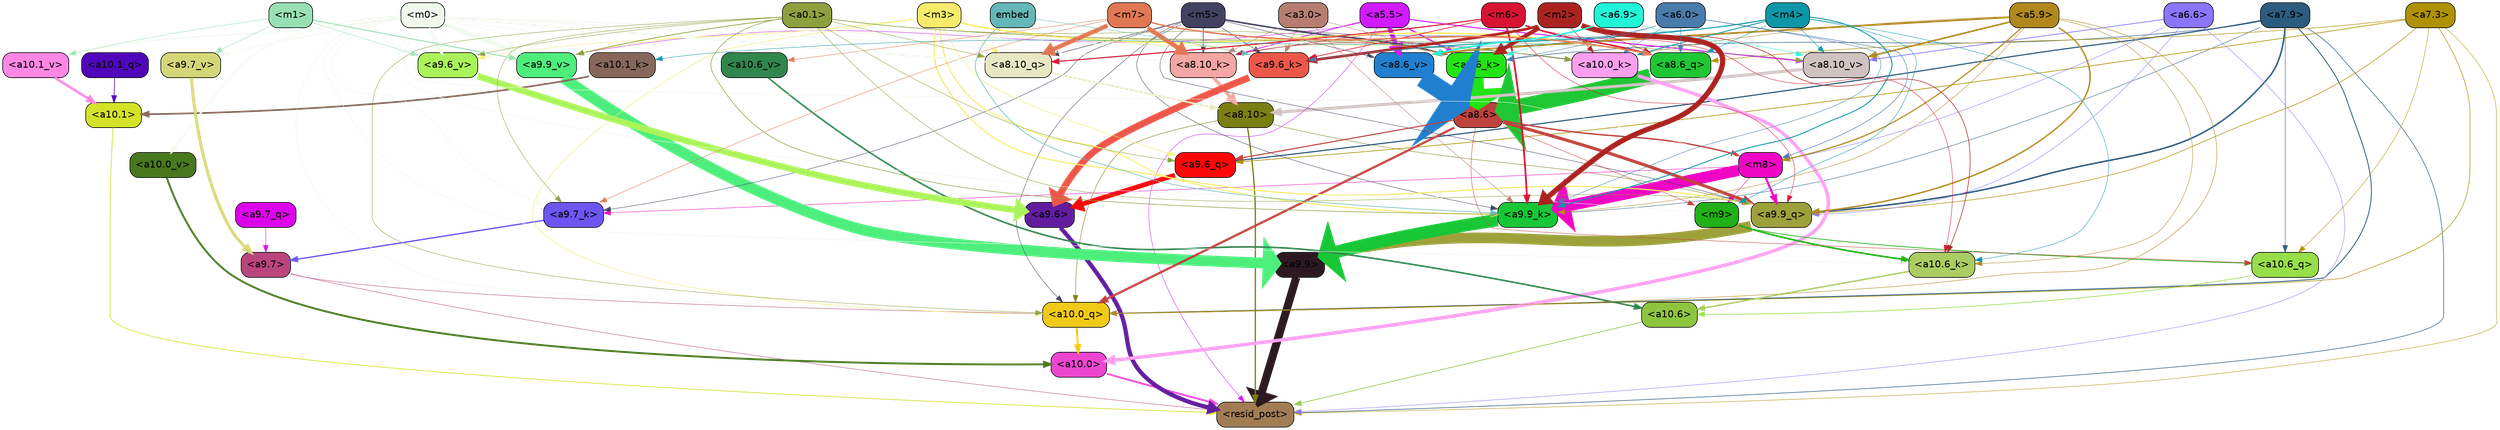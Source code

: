 strict digraph "" {
	graph [bgcolor=transparent,
		layout=dot,
		overlap=false,
		splines=true
	];
	"<a10.6>"	[color=black,
		fillcolor="#8ec53f",
		fontname=Helvetica,
		shape=box,
		style="filled, rounded"];
	"<resid_post>"	[color=black,
		fillcolor="#a27d54",
		fontname=Helvetica,
		shape=box,
		style="filled, rounded"];
	"<a10.6>" -> "<resid_post>"	[color="#8ec53f",
		penwidth=0.9498605728149414];
	"<a10.1>"	[color=black,
		fillcolor="#d4e327",
		fontname=Helvetica,
		shape=box,
		style="filled, rounded"];
	"<a10.1>" -> "<resid_post>"	[color="#d4e327",
		penwidth=1.0084514617919922];
	"<a10.0>"	[color=black,
		fillcolor="#ec46d0",
		fontname=Helvetica,
		shape=box,
		style="filled, rounded"];
	"<a10.0>" -> "<resid_post>"	[color="#ec46d0",
		penwidth=2.5814952850341797];
	"<a9.9>"	[color=black,
		fillcolor="#2d1922",
		fontname=Helvetica,
		shape=box,
		style="filled, rounded"];
	"<a9.9>" -> "<resid_post>"	[color="#2d1922",
		penwidth=11.610888481140137];
	"<a9.7>"	[color=black,
		fillcolor="#b9457c",
		fontname=Helvetica,
		shape=box,
		style="filled, rounded"];
	"<a9.7>" -> "<resid_post>"	[color="#b9457c",
		penwidth=0.6];
	"<a10.0_q>"	[color=black,
		fillcolor="#f0ca17",
		fontname=Helvetica,
		shape=box,
		style="filled, rounded"];
	"<a9.7>" -> "<a10.0_q>"	[color="#b9457c",
		penwidth=0.6];
	"<a9.6>"	[color=black,
		fillcolor="#621d9f",
		fontname=Helvetica,
		shape=box,
		style="filled, rounded"];
	"<a9.6>" -> "<resid_post>"	[color="#621d9f",
		penwidth=6.121421813964844];
	"<a8.10>"	[color=black,
		fillcolor="#7b7e12",
		fontname=Helvetica,
		shape=box,
		style="filled, rounded"];
	"<a8.10>" -> "<resid_post>"	[color="#7b7e12",
		penwidth=1.7841739654541016];
	"<a8.10>" -> "<a10.0_q>"	[color="#7b7e12",
		penwidth=0.6612663269042969];
	"<a9.9_q>"	[color=black,
		fillcolor="#9da13b",
		fontname=Helvetica,
		shape=box,
		style="filled, rounded"];
	"<a8.10>" -> "<a9.9_q>"	[color="#7b7e12",
		penwidth=0.6];
	"<a7.9>"	[color=black,
		fillcolor="#2b5b7e",
		fontname=Helvetica,
		shape=box,
		style="filled, rounded"];
	"<a7.9>" -> "<resid_post>"	[color="#2b5b7e",
		penwidth=0.8109169006347656];
	"<a10.6_q>"	[color=black,
		fillcolor="#97de49",
		fontname=Helvetica,
		shape=box,
		style="filled, rounded"];
	"<a7.9>" -> "<a10.6_q>"	[color="#2b5b7e",
		penwidth=0.6];
	"<a7.9>" -> "<a10.0_q>"	[color="#2b5b7e",
		penwidth=1.19378662109375];
	"<a7.9>" -> "<a9.9_q>"	[color="#2b5b7e",
		penwidth=2.1764984130859375];
	"<a9.6_q>"	[color=black,
		fillcolor="#fb0909",
		fontname=Helvetica,
		shape=box,
		style="filled, rounded"];
	"<a7.9>" -> "<a9.6_q>"	[color="#2b5b7e",
		penwidth=1.6184196472167969];
	"<a9.9_k>"	[color=black,
		fillcolor="#18c736",
		fontname=Helvetica,
		shape=box,
		style="filled, rounded"];
	"<a7.9>" -> "<a9.9_k>"	[color="#2b5b7e",
		penwidth=0.6];
	"<a8.6_k>"	[color=black,
		fillcolor="#21e415",
		fontname=Helvetica,
		shape=box,
		style="filled, rounded"];
	"<a7.9>" -> "<a8.6_k>"	[color="#2b5b7e",
		penwidth=0.7570610046386719];
	"<a7.3>"	[color=black,
		fillcolor="#af9203",
		fontname=Helvetica,
		shape=box,
		style="filled, rounded"];
	"<a7.3>" -> "<resid_post>"	[color="#af9203",
		penwidth=0.6];
	"<a7.3>" -> "<a10.6_q>"	[color="#af9203",
		penwidth=0.6];
	"<a7.3>" -> "<a10.0_q>"	[color="#af9203",
		penwidth=0.8208656311035156];
	"<a7.3>" -> "<a9.9_q>"	[color="#af9203",
		penwidth=0.8119163513183594];
	"<a7.3>" -> "<a9.6_q>"	[color="#af9203",
		penwidth=0.9649925231933594];
	"<a8.6_q>"	[color=black,
		fillcolor="#1fc734",
		fontname=Helvetica,
		shape=box,
		style="filled, rounded"];
	"<a7.3>" -> "<a8.6_q>"	[color="#af9203",
		penwidth=0.7801322937011719];
	"<a6.6>"	[color=black,
		fillcolor="#8a75fb",
		fontname=Helvetica,
		shape=box,
		style="filled, rounded"];
	"<a6.6>" -> "<resid_post>"	[color="#8a75fb",
		penwidth=0.6];
	"<m8>"	[color=black,
		fillcolor="#ef06c4",
		fontname=Helvetica,
		shape=box,
		style="filled, rounded"];
	"<a6.6>" -> "<m8>"	[color="#8a75fb",
		penwidth=0.6];
	"<a6.6>" -> "<a9.9_q>"	[color="#8a75fb",
		penwidth=0.6];
	"<a8.10_v>"	[color=black,
		fillcolor="#d1c2c2",
		fontname=Helvetica,
		shape=box,
		style="filled, rounded"];
	"<a6.6>" -> "<a8.10_v>"	[color="#8a75fb",
		penwidth=1.0661506652832031];
	"<a5.5>"	[color=black,
		fillcolor="#d11aff",
		fontname=Helvetica,
		shape=box,
		style="filled, rounded"];
	"<a5.5>" -> "<resid_post>"	[color="#d11aff",
		penwidth=0.6];
	"<a9.9_v>"	[color=black,
		fillcolor="#4eee7d",
		fontname=Helvetica,
		shape=box,
		style="filled, rounded"];
	"<a5.5>" -> "<a9.9_v>"	[color="#d11aff",
		penwidth=0.6];
	"<a8.10_k>"	[color=black,
		fillcolor="#f3a6a3",
		fontname=Helvetica,
		shape=box,
		style="filled, rounded"];
	"<a5.5>" -> "<a8.10_k>"	[color="#d11aff",
		penwidth=1.1390800476074219];
	"<a5.5>" -> "<a8.6_k>"	[color="#d11aff",
		penwidth=2.00030517578125];
	"<a5.5>" -> "<a8.10_v>"	[color="#d11aff",
		penwidth=1.4206085205078125];
	"<a8.6_v>"	[color=black,
		fillcolor="#217fcf",
		fontname=Helvetica,
		shape=box,
		style="filled, rounded"];
	"<a5.5>" -> "<a8.6_v>"	[color="#d11aff",
		penwidth=6.534294128417969];
	"<a10.6_q>" -> "<a10.6>"	[color="#97de49",
		penwidth=0.9244728088378906];
	"<a10.1_q>"	[color=black,
		fillcolor="#5106bc",
		fontname=Helvetica,
		shape=box,
		style="filled, rounded"];
	"<a10.1_q>" -> "<a10.1>"	[color="#5106bc",
		penwidth=0.9268798828125];
	"<a10.0_q>" -> "<a10.0>"	[color="#f0ca17",
		penwidth=2.905670166015625];
	"<a10.6_k>"	[color=black,
		fillcolor="#abcc62",
		fontname=Helvetica,
		shape=box,
		style="filled, rounded"];
	"<a10.6_k>" -> "<a10.6>"	[color="#abcc62",
		penwidth=2.0319366455078125];
	"<a10.1_k>"	[color=black,
		fillcolor="#86675a",
		fontname=Helvetica,
		shape=box,
		style="filled, rounded"];
	"<a10.1_k>" -> "<a10.1>"	[color="#86675a",
		penwidth=2.4037628173828125];
	"<a10.0_k>"	[color=black,
		fillcolor="#fba0ef",
		fontname=Helvetica,
		shape=box,
		style="filled, rounded"];
	"<a10.0_k>" -> "<a10.0>"	[color="#fba0ef",
		penwidth=4.9319305419921875];
	"<a10.6_v>"	[color=black,
		fillcolor="#31864d",
		fontname=Helvetica,
		shape=box,
		style="filled, rounded"];
	"<a10.6_v>" -> "<a10.6>"	[color="#31864d",
		penwidth=2.290935516357422];
	"<a10.1_v>"	[color=black,
		fillcolor="#ff87e4",
		fontname=Helvetica,
		shape=box,
		style="filled, rounded"];
	"<a10.1_v>" -> "<a10.1>"	[color="#ff87e4",
		penwidth=3.6398468017578125];
	"<a10.0_v>"	[color=black,
		fillcolor="#49781f",
		fontname=Helvetica,
		shape=box,
		style="filled, rounded"];
	"<a10.0_v>" -> "<a10.0>"	[color="#49781f",
		penwidth=2.7666168212890625];
	"<m9>"	[color=black,
		fillcolor="#21b017",
		fontname=Helvetica,
		shape=box,
		style="filled, rounded"];
	"<m9>" -> "<a10.6_q>"	[color="#21b017",
		penwidth=1.0384025573730469];
	"<m9>" -> "<a10.6_k>"	[color="#21b017",
		penwidth=2.371124267578125];
	"<a8.6>"	[color=black,
		fillcolor="#bf423d",
		fontname=Helvetica,
		shape=box,
		style="filled, rounded"];
	"<a8.6>" -> "<a10.6_q>"	[color="#bf423d",
		penwidth=0.6];
	"<a8.6>" -> "<a10.0_q>"	[color="#bf423d",
		penwidth=3.1841888427734375];
	"<a8.6>" -> "<m9>"	[color="#bf423d",
		penwidth=0.6];
	"<a8.6>" -> "<m8>"	[color="#bf423d",
		penwidth=1.972564697265625];
	"<a8.6>" -> "<a9.9_q>"	[color="#bf423d",
		penwidth=4.482503890991211];
	"<a8.6>" -> "<a9.6_q>"	[color="#bf423d",
		penwidth=1.515838623046875];
	"<m5>"	[color=black,
		fillcolor="#424161",
		fontname=Helvetica,
		shape=box,
		style="filled, rounded"];
	"<m5>" -> "<a10.0_q>"	[color="#424161",
		penwidth=0.6];
	"<m5>" -> "<a10.0_k>"	[color="#424161",
		penwidth=0.6];
	"<m5>" -> "<a9.9_q>"	[color="#424161",
		penwidth=0.6];
	"<m5>" -> "<a9.9_k>"	[color="#424161",
		penwidth=0.6];
	"<a9.7_k>"	[color=black,
		fillcolor="#6c55f1",
		fontname=Helvetica,
		shape=box,
		style="filled, rounded"];
	"<m5>" -> "<a9.7_k>"	[color="#424161",
		penwidth=0.6];
	"<a9.6_k>"	[color=black,
		fillcolor="#ed574a",
		fontname=Helvetica,
		shape=box,
		style="filled, rounded"];
	"<m5>" -> "<a9.6_k>"	[color="#424161",
		penwidth=0.7197036743164062];
	"<a8.10_q>"	[color=black,
		fillcolor="#e8e7c3",
		fontname=Helvetica,
		shape=box,
		style="filled, rounded"];
	"<m5>" -> "<a8.10_q>"	[color="#424161",
		penwidth=0.7198371887207031];
	"<m5>" -> "<a8.6_q>"	[color="#424161",
		penwidth=0.6];
	"<m5>" -> "<a8.10_k>"	[color="#424161",
		penwidth=0.9238471984863281];
	"<m5>" -> "<a8.6_k>"	[color="#424161",
		penwidth=2.1219520568847656];
	"<m5>" -> "<a8.6_v>"	[color="#424161",
		penwidth=0.6];
	"<a5.9>"	[color=black,
		fillcolor="#b0881e",
		fontname=Helvetica,
		shape=box,
		style="filled, rounded"];
	"<a5.9>" -> "<a10.0_q>"	[color="#b0881e",
		penwidth=0.6463394165039062];
	"<a5.9>" -> "<a10.6_k>"	[color="#b0881e",
		penwidth=0.6];
	"<a5.9>" -> "<a10.0_k>"	[color="#b0881e",
		penwidth=0.6];
	"<a5.9>" -> "<m8>"	[color="#b0881e",
		penwidth=1.6550712585449219];
	"<a5.9>" -> "<a9.9_q>"	[color="#b0881e",
		penwidth=2.019031524658203];
	"<a5.9>" -> "<a9.9_k>"	[color="#b0881e",
		penwidth=0.6];
	"<a5.9>" -> "<a8.10_v>"	[color="#b0881e",
		penwidth=2.2765426635742188];
	"<a5.9>" -> "<a8.6_v>"	[color="#b0881e",
		penwidth=2.4934005737304688];
	"<m3>"	[color=black,
		fillcolor="#f6eb6a",
		fontname=Helvetica,
		shape=box,
		style="filled, rounded"];
	"<m3>" -> "<a10.0_q>"	[color="#f6eb6a",
		penwidth=0.6597442626953125];
	"<m3>" -> "<a10.0_k>"	[color="#f6eb6a",
		penwidth=0.6506614685058594];
	"<m3>" -> "<a9.9_q>"	[color="#f6eb6a",
		penwidth=1.6276321411132812];
	"<m3>" -> "<a9.6_q>"	[color="#f6eb6a",
		penwidth=0.6724472045898438];
	"<m3>" -> "<a9.9_k>"	[color="#f6eb6a",
		penwidth=1.4574642181396484];
	"<m3>" -> "<a9.6_k>"	[color="#f6eb6a",
		penwidth=0.6];
	"<m3>" -> "<a9.9_v>"	[color="#f6eb6a",
		penwidth=0.6589469909667969];
	"<a9.6_v>"	[color=black,
		fillcolor="#abf35a",
		fontname=Helvetica,
		shape=box,
		style="filled, rounded"];
	"<m3>" -> "<a9.6_v>"	[color="#f6eb6a",
		penwidth=0.6];
	"<m3>" -> "<a8.10_q>"	[color="#f6eb6a",
		penwidth=0.6];
	"<m3>" -> "<a8.6_q>"	[color="#f6eb6a",
		penwidth=2.1676406860351562];
	"<m0>"	[color=black,
		fillcolor="#effaec",
		fontname=Helvetica,
		shape=box,
		style="filled, rounded"];
	"<m0>" -> "<a10.0_q>"	[color="#effaec",
		penwidth=0.6];
	"<m0>" -> "<a10.6_k>"	[color="#effaec",
		penwidth=0.6];
	"<m0>" -> "<a10.1_k>"	[color="#effaec",
		penwidth=0.6];
	"<m0>" -> "<a10.6_v>"	[color="#effaec",
		penwidth=0.6];
	"<m0>" -> "<a10.1_v>"	[color="#effaec",
		penwidth=1.3360328674316406];
	"<m0>" -> "<a10.0_v>"	[color="#effaec",
		penwidth=2.4083595275878906];
	"<m0>" -> "<m9>"	[color="#effaec",
		penwidth=0.6];
	"<m0>" -> "<m8>"	[color="#effaec",
		penwidth=0.6];
	"<m0>" -> "<a9.7_k>"	[color="#effaec",
		penwidth=0.6];
	"<m0>" -> "<a9.6_k>"	[color="#effaec",
		penwidth=0.6];
	"<m0>" -> "<a9.9_v>"	[color="#effaec",
		penwidth=7.537467956542969];
	"<a9.7_v>"	[color=black,
		fillcolor="#d5d678",
		fontname=Helvetica,
		shape=box,
		style="filled, rounded"];
	"<m0>" -> "<a9.7_v>"	[color="#effaec",
		penwidth=0.8575286865234375];
	"<m0>" -> "<a9.6_v>"	[color="#effaec",
		penwidth=4.1688385009765625];
	"<m0>" -> "<a8.10_q>"	[color="#effaec",
		penwidth=2.3761940002441406];
	"<m0>" -> "<a8.10_k>"	[color="#effaec",
		penwidth=0.9220962524414062];
	"<m0>" -> "<a8.6_v>"	[color="#effaec",
		penwidth=0.6];
	"<a0.1>"	[color=black,
		fillcolor="#8e9f3d",
		fontname=Helvetica,
		shape=box,
		style="filled, rounded"];
	"<a0.1>" -> "<a10.0_q>"	[color="#8e9f3d",
		penwidth=0.6];
	"<a0.1>" -> "<a10.0_k>"	[color="#8e9f3d",
		penwidth=0.6768684387207031];
	"<a0.1>" -> "<a9.9_q>"	[color="#8e9f3d",
		penwidth=0.6];
	"<a0.1>" -> "<a9.6_q>"	[color="#8e9f3d",
		penwidth=0.6];
	"<a0.1>" -> "<a9.9_k>"	[color="#8e9f3d",
		penwidth=0.81341552734375];
	"<a0.1>" -> "<a9.7_k>"	[color="#8e9f3d",
		penwidth=0.6];
	"<a0.1>" -> "<a9.9_v>"	[color="#8e9f3d",
		penwidth=1.062591552734375];
	"<a0.1>" -> "<a9.6_v>"	[color="#8e9f3d",
		penwidth=0.6];
	"<a0.1>" -> "<a8.10_q>"	[color="#8e9f3d",
		penwidth=0.6];
	"<a0.1>" -> "<a8.6_k>"	[color="#8e9f3d",
		penwidth=0.6];
	"<a0.1>" -> "<a8.10_v>"	[color="#8e9f3d",
		penwidth=0.6];
	"<m6>"	[color=black,
		fillcolor="#d81332",
		fontname=Helvetica,
		shape=box,
		style="filled, rounded"];
	"<m6>" -> "<a10.6_k>"	[color="#d81332",
		penwidth=0.6];
	"<m6>" -> "<a9.9_q>"	[color="#d81332",
		penwidth=0.6];
	"<m6>" -> "<a9.9_k>"	[color="#d81332",
		penwidth=2.533975601196289];
	"<m6>" -> "<a9.6_k>"	[color="#d81332",
		penwidth=0.9471282958984375];
	"<m6>" -> "<a8.10_q>"	[color="#d81332",
		penwidth=1.4854621887207031];
	"<m6>" -> "<a8.6_q>"	[color="#d81332",
		penwidth=2.0796165466308594];
	"<m6>" -> "<a8.10_k>"	[color="#d81332",
		penwidth=0.6];
	"<m4>"	[color=black,
		fillcolor="#0d97a7",
		fontname=Helvetica,
		shape=box,
		style="filled, rounded"];
	"<m4>" -> "<a10.6_k>"	[color="#0d97a7",
		penwidth=0.6];
	"<m4>" -> "<a10.1_k>"	[color="#0d97a7",
		penwidth=0.6];
	"<m4>" -> "<a10.0_k>"	[color="#0d97a7",
		penwidth=1.230804443359375];
	"<m4>" -> "<m9>"	[color="#0d97a7",
		penwidth=0.6];
	"<m4>" -> "<a9.9_k>"	[color="#0d97a7",
		penwidth=1.3186264038085938];
	"<m4>" -> "<a9.6_k>"	[color="#0d97a7",
		penwidth=1.3722038269042969];
	"<m4>" -> "<a8.6_q>"	[color="#0d97a7",
		penwidth=0.6];
	"<m4>" -> "<a8.10_v>"	[color="#0d97a7",
		penwidth=0.6];
	"<m2>"	[color=black,
		fillcolor="#ab2320",
		fontname=Helvetica,
		shape=box,
		style="filled, rounded"];
	"<m2>" -> "<a10.6_k>"	[color="#ab2320",
		penwidth=0.8380241394042969];
	"<m2>" -> "<a10.0_k>"	[color="#ab2320",
		penwidth=0.6622200012207031];
	"<m2>" -> "<a9.9_k>"	[color="#ab2320",
		penwidth=7.476325988769531];
	"<m2>" -> "<a9.6_k>"	[color="#ab2320",
		penwidth=3.761505126953125];
	"<m2>" -> "<a8.6_q>"	[color="#ab2320",
		penwidth=0.6];
	"<m2>" -> "<a8.10_k>"	[color="#ab2320",
		penwidth=0.6];
	"<m2>" -> "<a8.6_k>"	[color="#ab2320",
		penwidth=5.699577331542969];
	"<a6.0>"	[color=black,
		fillcolor="#497bab",
		fontname=Helvetica,
		shape=box,
		style="filled, rounded"];
	"<a6.0>" -> "<a10.0_k>"	[color="#497bab",
		penwidth=0.6];
	"<a6.0>" -> "<m8>"	[color="#497bab",
		penwidth=0.7418403625488281];
	"<a6.0>" -> "<a9.9_k>"	[color="#497bab",
		penwidth=0.6];
	"<a6.0>" -> "<a9.6_k>"	[color="#497bab",
		penwidth=0.6];
	"<a6.0>" -> "<a8.6_q>"	[color="#497bab",
		penwidth=0.6];
	"<a6.0>" -> "<a8.6_k>"	[color="#497bab",
		penwidth=0.6];
	"<m7>"	[color=black,
		fillcolor="#e17853",
		fontname=Helvetica,
		shape=box,
		style="filled, rounded"];
	"<m7>" -> "<a10.6_v>"	[color="#e17853",
		penwidth=0.6];
	"<m7>" -> "<a9.7_k>"	[color="#e17853",
		penwidth=0.6];
	"<m7>" -> "<a8.10_q>"	[color="#e17853",
		penwidth=6.2237091064453125];
	"<m7>" -> "<a8.6_q>"	[color="#e17853",
		penwidth=1.9677276611328125];
	"<m7>" -> "<a8.10_k>"	[color="#e17853",
		penwidth=6.505390167236328];
	"<m7>" -> "<a8.6_k>"	[color="#e17853",
		penwidth=0.6821136474609375];
	"<m1>"	[color=black,
		fillcolor="#98e0b4",
		fontname=Helvetica,
		shape=box,
		style="filled, rounded"];
	"<m1>" -> "<a10.1_v>"	[color="#98e0b4",
		penwidth=0.6];
	"<m1>" -> "<a9.9_v>"	[color="#98e0b4",
		penwidth=1.4082679748535156];
	"<m1>" -> "<a9.7_v>"	[color="#98e0b4",
		penwidth=0.6];
	"<m1>" -> "<a9.6_v>"	[color="#98e0b4",
		penwidth=0.6];
	"<m8>" -> "<m9>"	[color="#ef06c4",
		penwidth=0.6];
	"<m8>" -> "<a9.9_q>"	[color="#ef06c4",
		penwidth=3.073810577392578];
	"<m8>" -> "<a9.9_k>"	[color="#ef06c4",
		penwidth=16.255420684814453];
	"<m8>" -> "<a9.7_k>"	[color="#ef06c4",
		penwidth=0.6];
	"<a9.9_q>" -> "<a9.9>"	[color="#9da13b",
		penwidth=15.310546875];
	"<a9.7_q>"	[color=black,
		fillcolor="#dc03ea",
		fontname=Helvetica,
		shape=box,
		style="filled, rounded"];
	"<a9.7_q>" -> "<a9.7>"	[color="#dc03ea",
		penwidth=0.6];
	"<a9.6_q>" -> "<a9.6>"	[color="#fb0909",
		penwidth=6.823722839355469];
	"<a9.9_k>" -> "<a9.9>"	[color="#18c736",
		penwidth=17.953022003173828];
	"<a9.7_k>" -> "<a9.7>"	[color="#6c55f1",
		penwidth=1.85101318359375];
	"<a9.6_k>" -> "<a9.6>"	[color="#ed574a",
		penwidth=9.787818908691406];
	"<a9.9_v>" -> "<a9.9>"	[color="#4eee7d",
		penwidth=15.728643417358398];
	"<a9.7_v>" -> "<a9.7>"	[color="#d5d678",
		penwidth=4.305488586425781];
	"<a9.6_v>" -> "<a9.6>"	[color="#abf35a",
		penwidth=9.212547302246094];
	"<a3.0>"	[color=black,
		fillcolor="#b67e71",
		fontname=Helvetica,
		shape=box,
		style="filled, rounded"];
	"<a3.0>" -> "<a9.9_k>"	[color="#b67e71",
		penwidth=0.6];
	"<a3.0>" -> "<a9.6_k>"	[color="#b67e71",
		penwidth=0.6];
	"<a3.0>" -> "<a8.10_k>"	[color="#b67e71",
		penwidth=0.6];
	"<a3.0>" -> "<a8.6_k>"	[color="#b67e71",
		penwidth=0.6];
	embed	[color=black,
		fillcolor="#64b8b7",
		fontname=Helvetica,
		shape=box,
		style="filled, rounded"];
	embed -> "<a9.9_k>"	[color="#64b8b7",
		penwidth=0.8602714538574219];
	embed -> "<a9.6_k>"	[color="#64b8b7",
		penwidth=0.6];
	"<a8.10_q>" -> "<a8.10>"	[color="#e8e7c3",
		penwidth=2.2933731079101562];
	"<a8.6_q>" -> "<a8.6>"	[color="#1fc734",
		penwidth=22.21251106262207];
	"<a8.10_k>" -> "<a8.10>"	[color="#f3a6a3",
		penwidth=5.009056091308594];
	"<a8.6_k>" -> "<a8.6>"	[color="#21e415",
		penwidth=19.114789962768555];
	"<a8.10_v>" -> "<a8.10>"	[color="#d1c2c2",
		penwidth=4.248416900634766];
	"<a8.6_v>" -> "<a8.6>"	[color="#217fcf",
		penwidth=27.461654663085938];
	"<a6.9>"	[color=black,
		fillcolor="#21f4d8",
		fontname=Helvetica,
		shape=box,
		style="filled, rounded"];
	"<a6.9>" -> "<a8.6_k>"	[color="#21f4d8",
		penwidth=0.6];
	"<a6.9>" -> "<a8.10_v>"	[color="#21f4d8",
		penwidth=0.6];
	"<a6.9>" -> "<a8.6_v>"	[color="#21f4d8",
		penwidth=2.0546798706054688];
}
